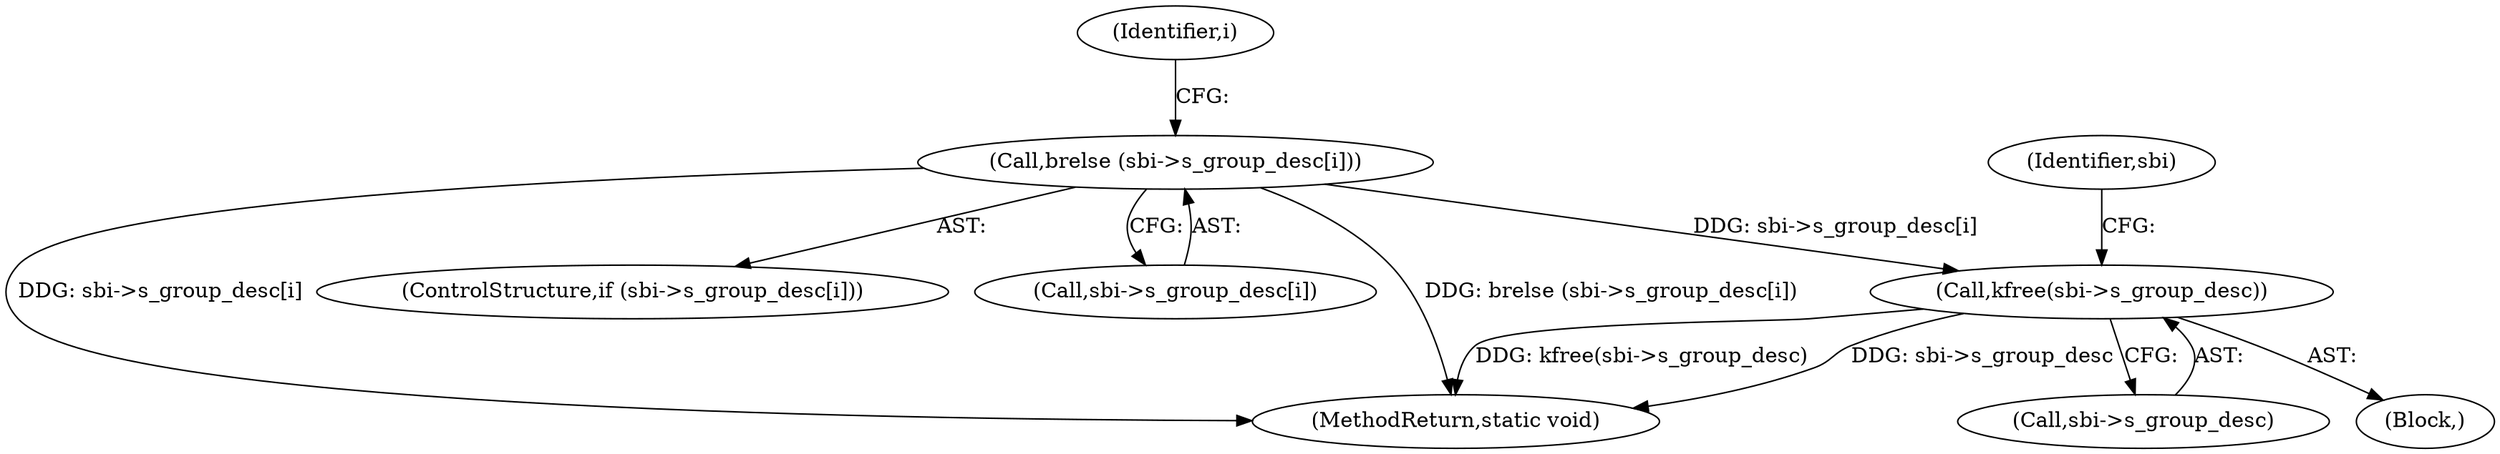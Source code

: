 digraph "0_linux_be0726d33cb8f411945884664924bed3cb8c70ee_1@array" {
"1000187" [label="(Call,brelse (sbi->s_group_desc[i]))"];
"1000193" [label="(Call,kfree(sbi->s_group_desc))"];
"1000180" [label="(Identifier,i)"];
"1000193" [label="(Call,kfree(sbi->s_group_desc))"];
"1000231" [label="(MethodReturn,static void)"];
"1000102" [label="(Block,)"];
"1000199" [label="(Identifier,sbi)"];
"1000194" [label="(Call,sbi->s_group_desc)"];
"1000181" [label="(ControlStructure,if (sbi->s_group_desc[i]))"];
"1000188" [label="(Call,sbi->s_group_desc[i])"];
"1000187" [label="(Call,brelse (sbi->s_group_desc[i]))"];
"1000187" -> "1000181"  [label="AST: "];
"1000187" -> "1000188"  [label="CFG: "];
"1000188" -> "1000187"  [label="AST: "];
"1000180" -> "1000187"  [label="CFG: "];
"1000187" -> "1000231"  [label="DDG: sbi->s_group_desc[i]"];
"1000187" -> "1000231"  [label="DDG: brelse (sbi->s_group_desc[i])"];
"1000187" -> "1000193"  [label="DDG: sbi->s_group_desc[i]"];
"1000193" -> "1000102"  [label="AST: "];
"1000193" -> "1000194"  [label="CFG: "];
"1000194" -> "1000193"  [label="AST: "];
"1000199" -> "1000193"  [label="CFG: "];
"1000193" -> "1000231"  [label="DDG: sbi->s_group_desc"];
"1000193" -> "1000231"  [label="DDG: kfree(sbi->s_group_desc)"];
}
